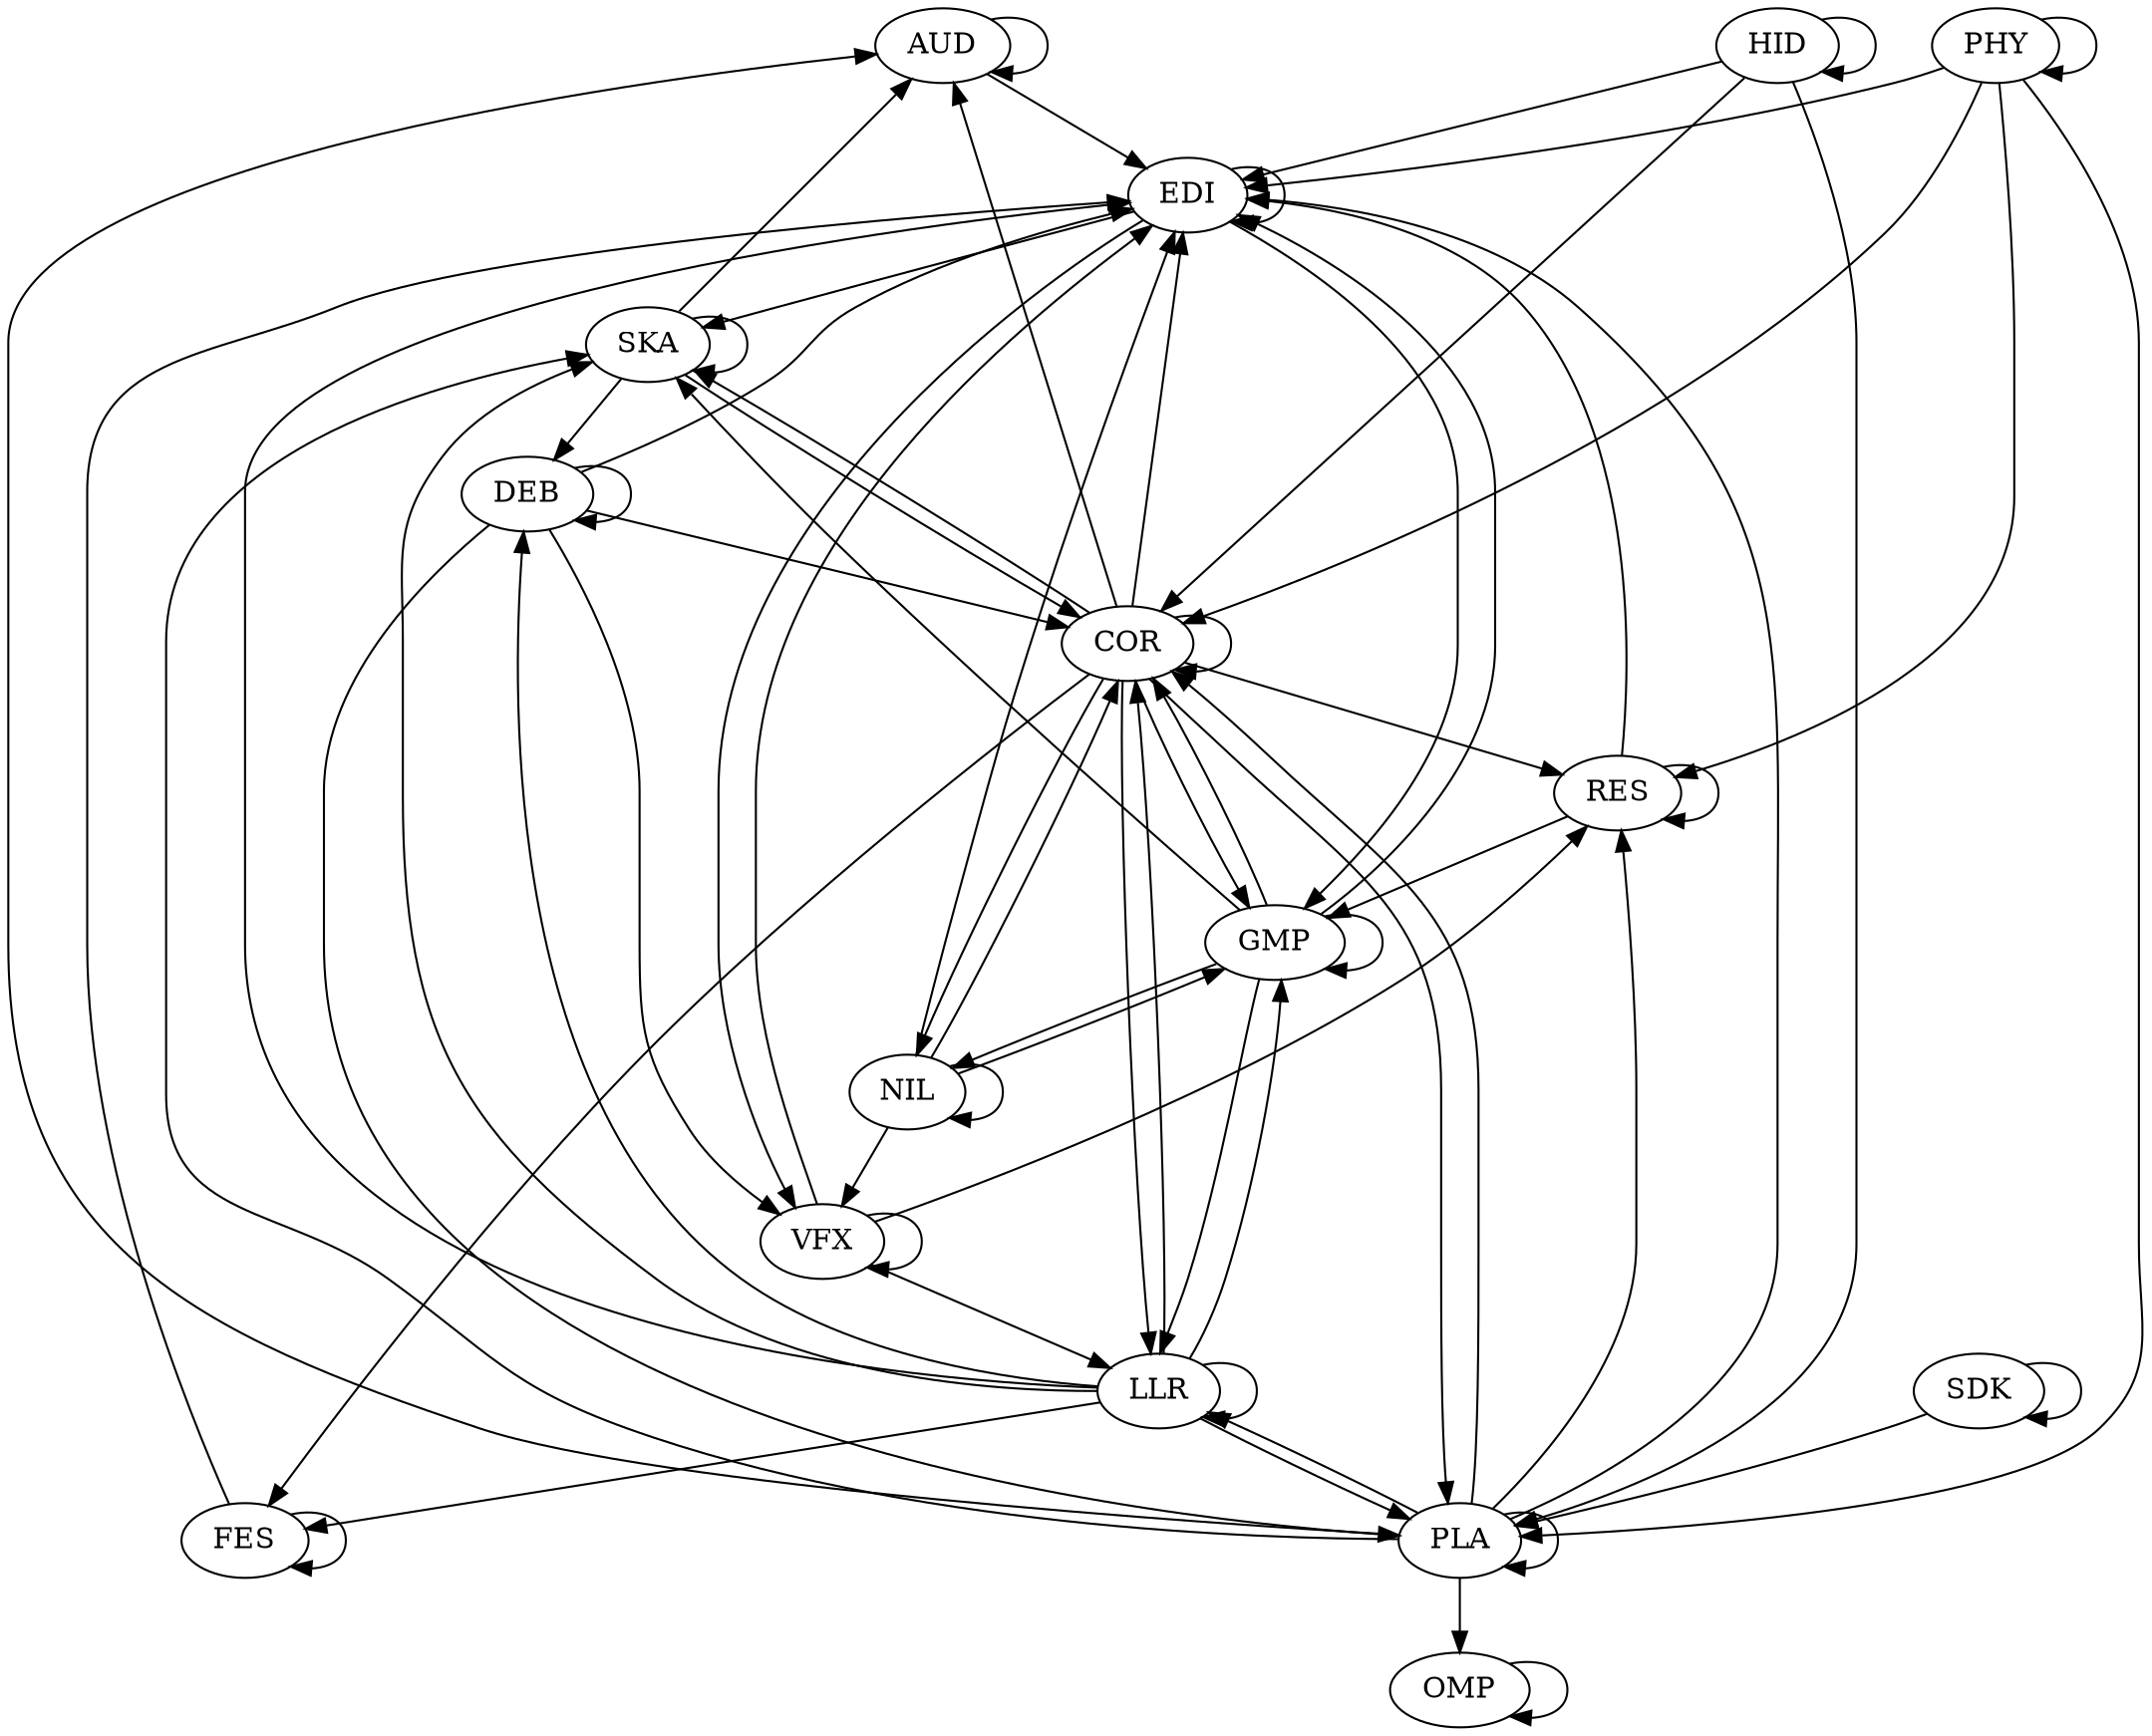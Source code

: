 digraph "source tree" {
	"AUD" -> "AUD"
	"COR" -> "AUD"
	"PLA" -> "AUD"
	"SKA" -> "AUD"
	"COR" -> "COR"
	"DEB" -> "COR"
	"GMP" -> "COR"
	"HID" -> "COR"
	"LLR" -> "COR"
	"NIL" -> "COR"
	"PHY" -> "COR"
	"PLA" -> "COR"
	"SKA" -> "COR"
	"DEB" -> "DEB"
	"LLR" -> "DEB"
	"SKA" -> "DEB"
	"AUD" -> "EDI"
	"COR" -> "EDI"
	"DEB" -> "EDI"
	"EDI" -> "EDI"
	"FES" -> "EDI"
	"GMP" -> "EDI"
	"HID" -> "EDI"
	"LLR" -> "EDI"
	"NIL" -> "EDI"
	"PHY" -> "EDI"
	"PLA" -> "EDI"
	"RES" -> "EDI"
	"VFX" -> "EDI"
	"COR" -> "FES"
	"FES" -> "FES"
	"LLR" -> "FES"
	"COR" -> "GMP"
	"EDI" -> "GMP"
	"GMP" -> "GMP"
	"LLR" -> "GMP"
	"NIL" -> "GMP"
	"RES" -> "GMP"
	"HID" -> "HID"
	"COR" -> "LLR"
	"GMP" -> "LLR"
	"LLR" -> "LLR"
	"PLA" -> "LLR"
	"VFX" -> "LLR"
	"COR" -> "NIL"
	"GMP" -> "NIL"
	"NIL" -> "NIL"
	"OMP" -> "OMP"
	"PLA" -> "OMP"
	"PHY" -> "PHY"
	"COR" -> "PLA"
	"DEB" -> "PLA"
	"HID" -> "PLA"
	"LLR" -> "PLA"
	"PHY" -> "PLA"
	"PLA" -> "PLA"
	"SDK" -> "PLA"
	"COR" -> "RES"
	"PHY" -> "RES"
	"PLA" -> "RES"
	"RES" -> "RES"
	"VFX" -> "RES"
	"SDK" -> "SDK"
	"COR" -> "SKA"
	"EDI" -> "SKA"
	"GMP" -> "SKA"
	"LLR" -> "SKA"
	"PLA" -> "SKA"
	"SKA" -> "SKA"
	"DEB" -> "VFX"
	"EDI" -> "VFX"
	"NIL" -> "VFX"
	"VFX" -> "VFX"
}